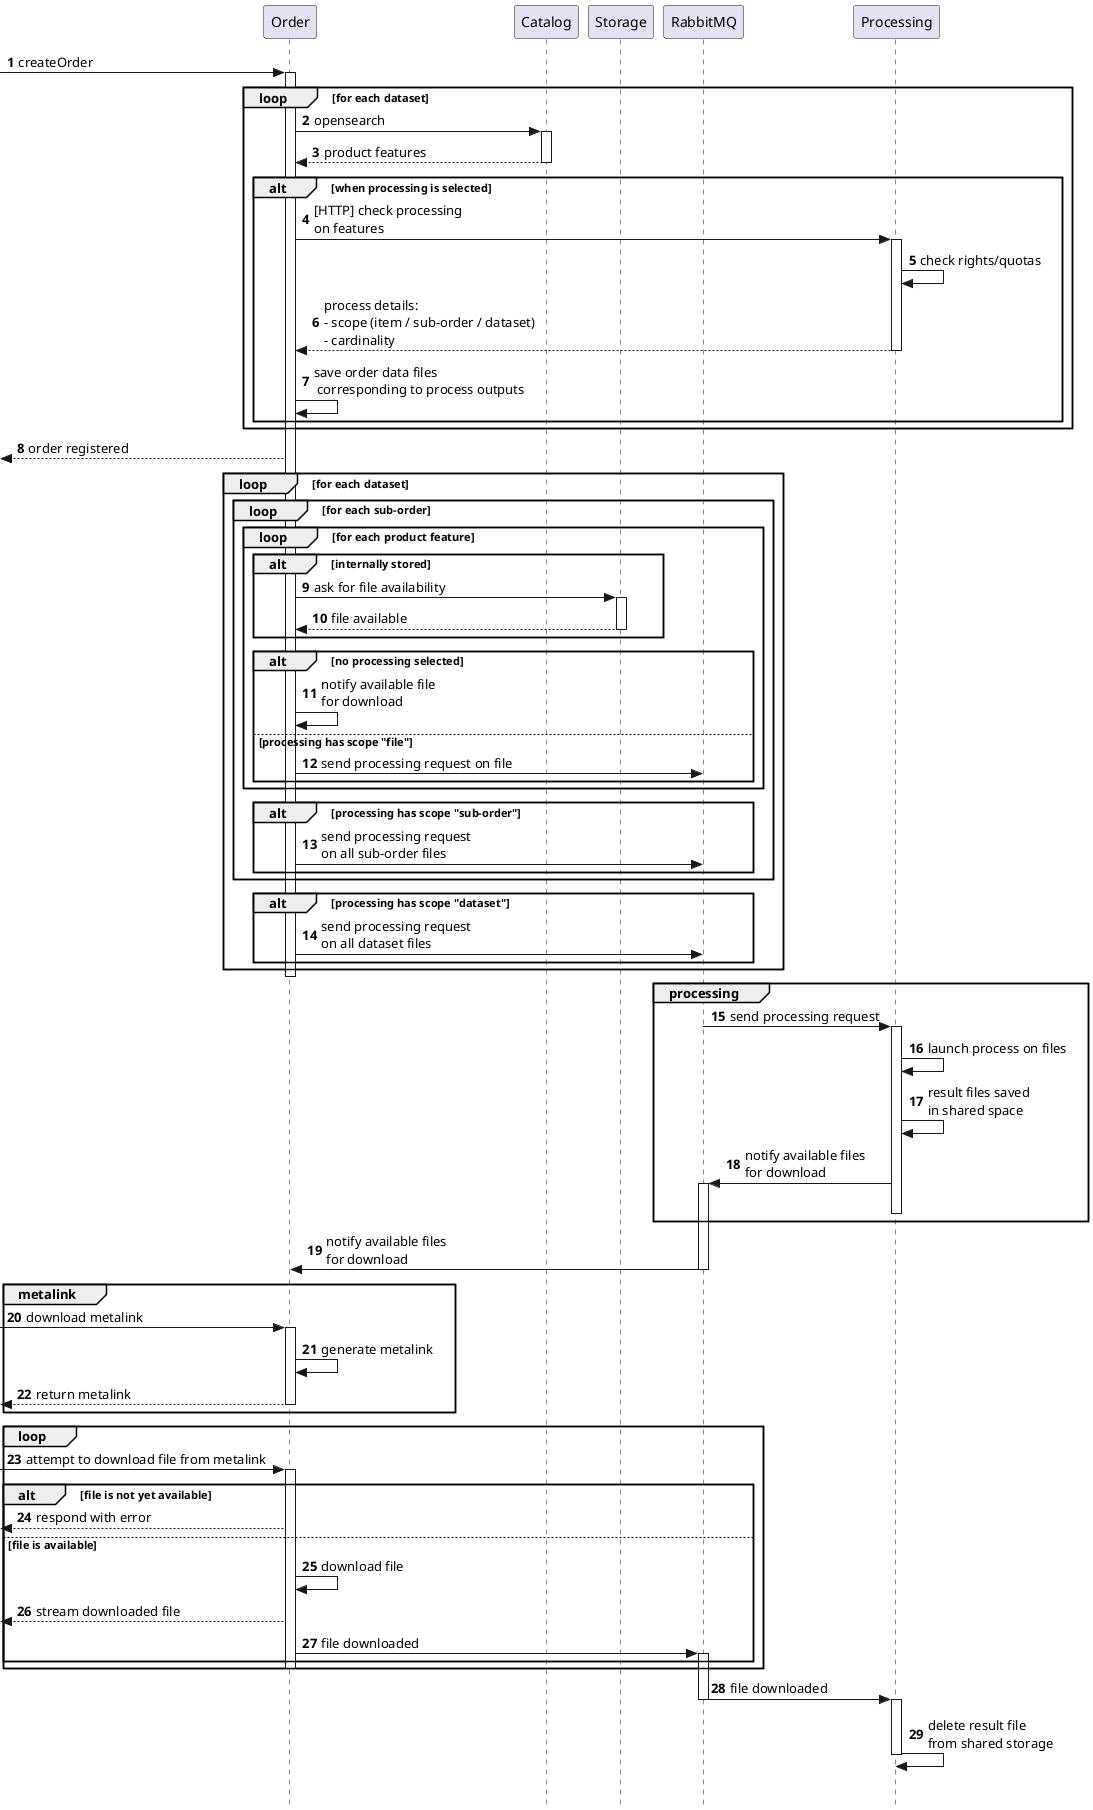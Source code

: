 
@startuml
'==== SKIN

autonumber
skinparam BoxPadding 50
skinparam style strictuml

'==== DRAMATIS PERSONAE

participant order as "Order"
participant catalog as "Catalog"
participant storage as "Storage"
participant amqp as "RabbitMQ"
participant processing as "Processing"


'==== DIAGRAM

[-> order: createOrder
activate order

loop for each dataset
    order -> catalog ++ : opensearch
    return product features

    alt when processing is selected
    order -> processing ++ : [HTTP] check processing\non features
    processing -> processing: check rights/quotas
    order <-- processing -- : process details:\n- scope (item / sub-order / dataset)\n- cardinality
    order -> order: save order data files\n corresponding to process outputs
    end alt
end loop
[<-- order: order registered
loop for each dataset
    loop for each sub-order
        loop for each product feature
            alt internally stored
                order -> storage ++ : ask for file availability
                return file available
            end alt
            alt no processing selected
                order -> order: notify available file\nfor download
            else processing has scope "file"
                order -> amqp : send processing request on file
            end alt
        end loop
        alt processing has scope "sub-order"
            order -> amqp : send processing request\non all sub-order files
        end alt
    end loop
    alt processing has scope "dataset"
        order -> amqp : send processing request\non all dataset files
    end alt
end loop

deactivate order

group processing
    amqp -> processing -- : send processing request
    activate processing
    processing -> processing: launch process on files
    processing -> processing: result files saved\nin shared space
    processing -> amqp ++ : notify available files\nfor download
    deactivate processing
end group

amqp -> order: notify available files\nfor download
deactivate amqp


group metalink
[-> order ++ : download metalink
order -> order: generate metalink
[<-- order -- : return metalink
end group

loop
    [-> order ++ : attempt to download file from metalink
    alt file is not yet available
        [<-- order: respond with error
    else file is available
        order -> order: download file
        [<-- order: stream downloaded file
        order -> amqp ++ : file downloaded
    end alt
    deactivate order
end loop

amqp -> processing -- : file downloaded
activate processing
processing -> processing: delete result file\nfrom shared storage
||0||
deactivate processing
|||
@enduml